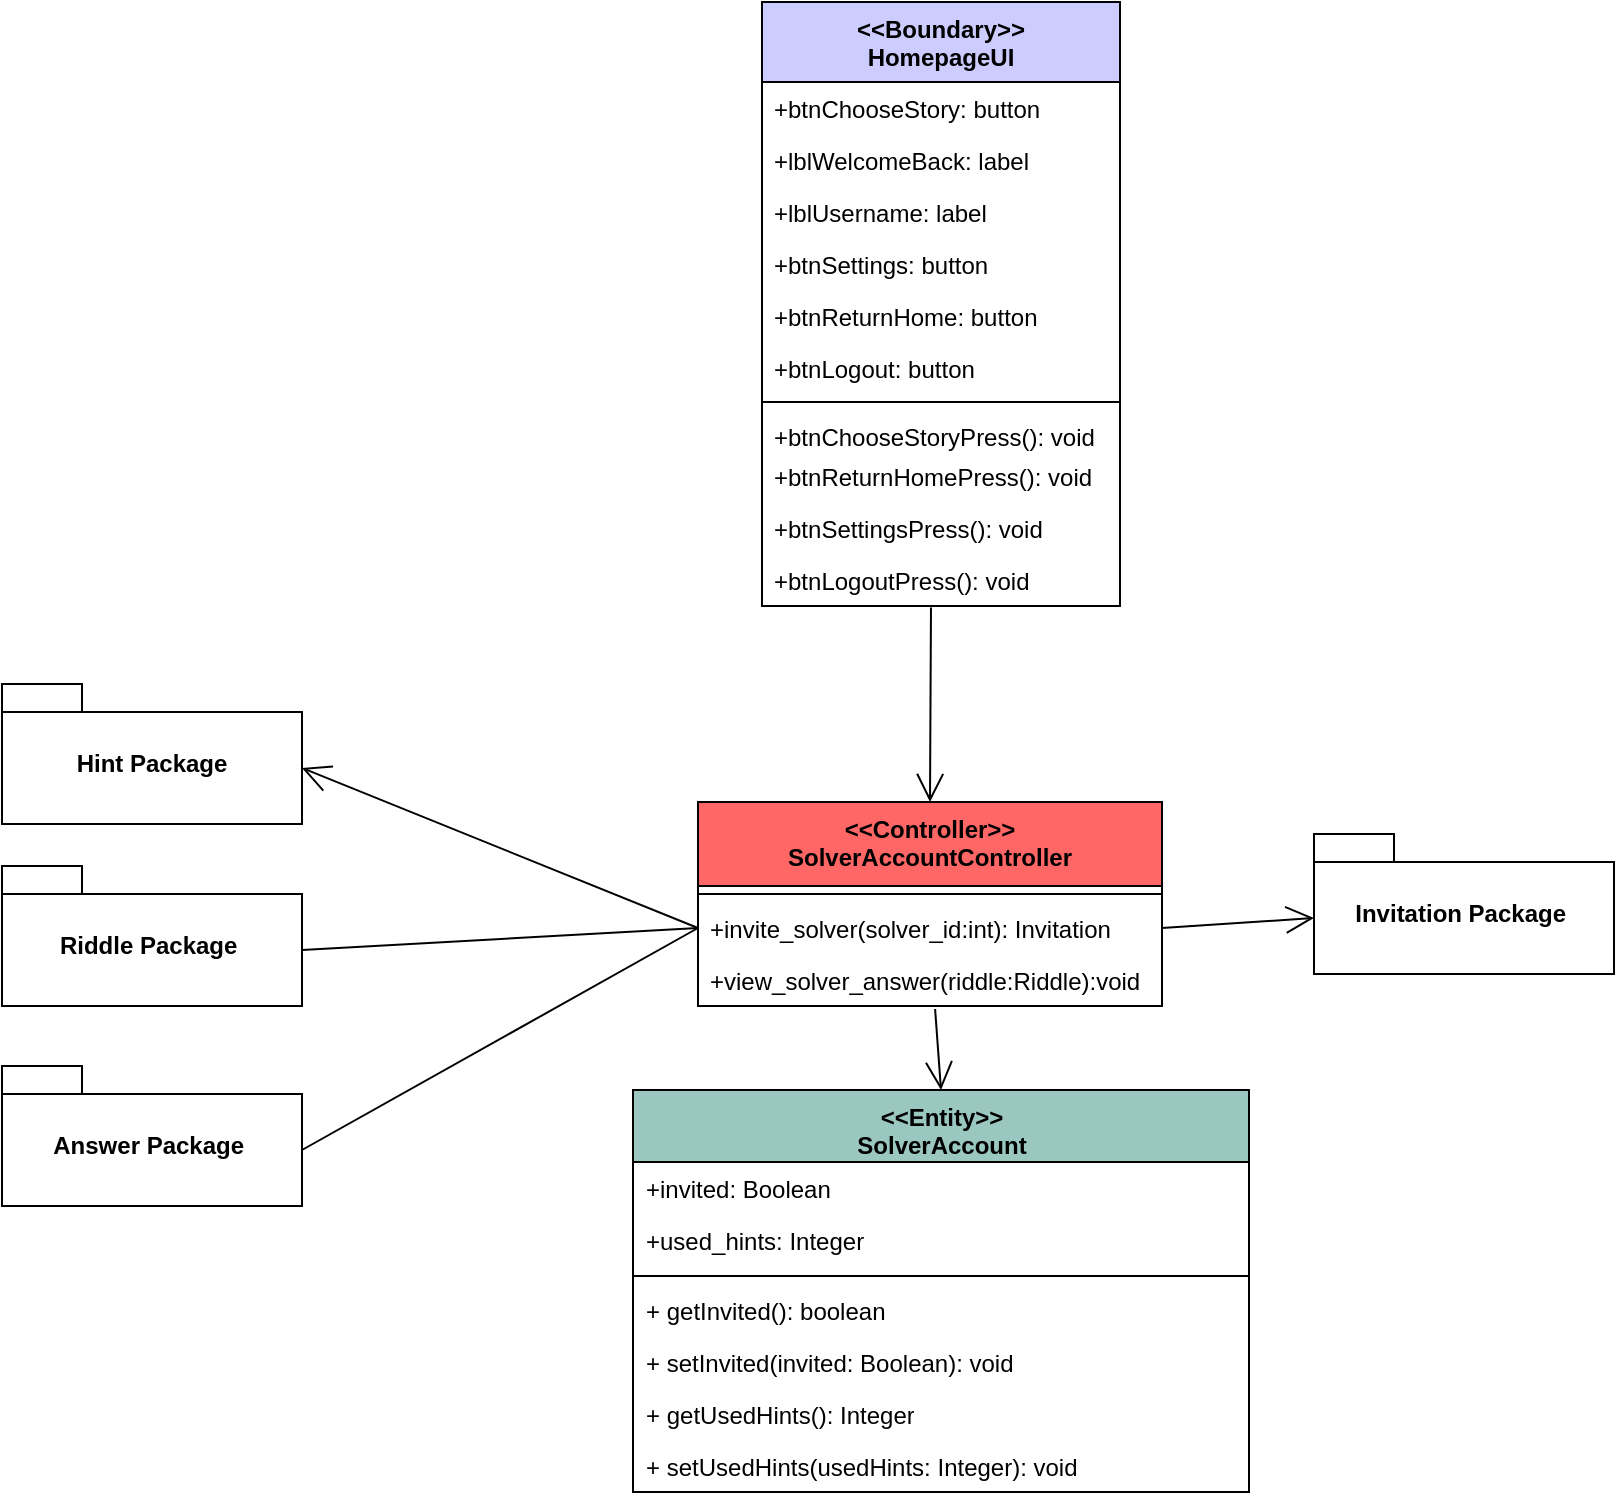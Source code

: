 <mxfile version="26.3.0">
  <diagram name="Page-1" id="CbI2m7dz6os1ifeBi94q">
    <mxGraphModel dx="7612" dy="3118" grid="1" gridSize="10" guides="1" tooltips="1" connect="1" arrows="1" fold="1" page="1" pageScale="1" pageWidth="827" pageHeight="1169" math="0" shadow="0">
      <root>
        <mxCell id="0" />
        <mxCell id="1" parent="0" />
        <mxCell id="9g64UyC_b-SblmxXg9er-1" value="&amp;lt;&amp;lt;Controller&amp;gt;&amp;gt;&lt;div&gt;SolverAccountController&lt;/div&gt;" style="swimlane;fontStyle=1;align=center;verticalAlign=top;childLayout=stackLayout;horizontal=1;startSize=42;horizontalStack=0;resizeParent=1;resizeParentMax=0;resizeLast=0;collapsible=1;marginBottom=0;whiteSpace=wrap;html=1;fillColor=#FF6666;" vertex="1" parent="1">
          <mxGeometry x="-5430" y="-1840" width="232" height="102" as="geometry" />
        </mxCell>
        <mxCell id="9g64UyC_b-SblmxXg9er-2" value="" style="line;strokeWidth=1;fillColor=none;align=left;verticalAlign=middle;spacingTop=-1;spacingLeft=3;spacingRight=3;rotatable=0;labelPosition=right;points=[];portConstraint=eastwest;strokeColor=inherit;" vertex="1" parent="9g64UyC_b-SblmxXg9er-1">
          <mxGeometry y="42" width="232" height="8" as="geometry" />
        </mxCell>
        <mxCell id="9g64UyC_b-SblmxXg9er-3" value="+invite_solver(solver_id:int): Invitation" style="text;strokeColor=none;fillColor=none;align=left;verticalAlign=top;spacingLeft=4;spacingRight=4;overflow=hidden;rotatable=0;points=[[0,0.5],[1,0.5]];portConstraint=eastwest;whiteSpace=wrap;html=1;" vertex="1" parent="9g64UyC_b-SblmxXg9er-1">
          <mxGeometry y="50" width="232" height="26" as="geometry" />
        </mxCell>
        <mxCell id="9g64UyC_b-SblmxXg9er-4" value="+view_solver_answer(riddle:Riddle):void&lt;div&gt;&lt;br&gt;&lt;/div&gt;" style="text;strokeColor=none;fillColor=none;align=left;verticalAlign=top;spacingLeft=4;spacingRight=4;overflow=hidden;rotatable=0;points=[[0,0.5],[1,0.5]];portConstraint=eastwest;whiteSpace=wrap;html=1;" vertex="1" parent="9g64UyC_b-SblmxXg9er-1">
          <mxGeometry y="76" width="232" height="26" as="geometry" />
        </mxCell>
        <mxCell id="9g64UyC_b-SblmxXg9er-5" value="" style="endArrow=none;html=1;rounded=0;align=center;verticalAlign=top;endFill=0;labelBackgroundColor=none;entryX=0;entryY=0.5;entryDx=0;entryDy=0;exitX=0;exitY=0;exitDx=150;exitDy=42;exitPerimeter=0;" edge="1" parent="1" source="9g64UyC_b-SblmxXg9er-34" target="9g64UyC_b-SblmxXg9er-3">
          <mxGeometry relative="1" as="geometry">
            <mxPoint x="-5758" y="-1786" as="sourcePoint" />
            <mxPoint x="-5406" y="-1948" as="targetPoint" />
          </mxGeometry>
        </mxCell>
        <mxCell id="9g64UyC_b-SblmxXg9er-6" value="" style="html=1;verticalAlign=bottom;labelBackgroundColor=none;endArrow=none;endFill=0;endSize=6;align=left;rounded=0;entryX=0;entryY=0.5;entryDx=0;entryDy=0;exitX=0;exitY=0;exitDx=150;exitDy=42;exitPerimeter=0;" edge="1" parent="1" source="9g64UyC_b-SblmxXg9er-33" target="9g64UyC_b-SblmxXg9er-3">
          <mxGeometry x="-1" relative="1" as="geometry">
            <mxPoint x="-5538" y="-1636" as="sourcePoint" />
            <mxPoint x="-5406" y="-1948" as="targetPoint" />
          </mxGeometry>
        </mxCell>
        <mxCell id="9g64UyC_b-SblmxXg9er-7" value="" style="endArrow=open;endFill=1;endSize=12;html=1;rounded=0;exitX=0;exitY=0.5;exitDx=0;exitDy=0;entryX=0;entryY=0;entryDx=150;entryDy=42;entryPerimeter=0;" edge="1" parent="1" source="9g64UyC_b-SblmxXg9er-3" target="9g64UyC_b-SblmxXg9er-32">
          <mxGeometry width="160" relative="1" as="geometry">
            <mxPoint x="-5296" y="-1911" as="sourcePoint" />
            <mxPoint x="-5718" y="-1846" as="targetPoint" />
            <Array as="points" />
          </mxGeometry>
        </mxCell>
        <mxCell id="9g64UyC_b-SblmxXg9er-8" value="&lt;div&gt;&amp;lt;&amp;lt;Entity&amp;gt;&amp;gt;&lt;/div&gt;SolverAccount" style="swimlane;fontStyle=1;align=center;verticalAlign=top;childLayout=stackLayout;horizontal=1;startSize=36;horizontalStack=0;resizeParent=1;resizeParentMax=0;resizeLast=0;collapsible=1;marginBottom=0;whiteSpace=wrap;html=1;fillColor=#9AC7BF;" vertex="1" parent="1">
          <mxGeometry x="-5462.5" y="-1696" width="308" height="201" as="geometry" />
        </mxCell>
        <mxCell id="9g64UyC_b-SblmxXg9er-9" value="+invited: Boolean" style="text;strokeColor=none;fillColor=none;align=left;verticalAlign=top;spacingLeft=4;spacingRight=4;overflow=hidden;rotatable=0;points=[[0,0.5],[1,0.5]];portConstraint=eastwest;whiteSpace=wrap;html=1;" vertex="1" parent="9g64UyC_b-SblmxXg9er-8">
          <mxGeometry y="36" width="308" height="26" as="geometry" />
        </mxCell>
        <mxCell id="9g64UyC_b-SblmxXg9er-10" value="+used_hints: Integer&lt;div&gt;&lt;br&gt;&lt;/div&gt;" style="text;strokeColor=none;fillColor=none;align=left;verticalAlign=top;spacingLeft=4;spacingRight=4;overflow=hidden;rotatable=0;points=[[0,0.5],[1,0.5]];portConstraint=eastwest;whiteSpace=wrap;html=1;" vertex="1" parent="9g64UyC_b-SblmxXg9er-8">
          <mxGeometry y="62" width="308" height="27" as="geometry" />
        </mxCell>
        <mxCell id="9g64UyC_b-SblmxXg9er-11" value="" style="line;strokeWidth=1;fillColor=none;align=left;verticalAlign=middle;spacingTop=-1;spacingLeft=3;spacingRight=3;rotatable=0;labelPosition=right;points=[];portConstraint=eastwest;strokeColor=inherit;" vertex="1" parent="9g64UyC_b-SblmxXg9er-8">
          <mxGeometry y="89" width="308" height="8" as="geometry" />
        </mxCell>
        <mxCell id="9g64UyC_b-SblmxXg9er-12" value="+ getInvited(): boolean" style="text;strokeColor=none;fillColor=none;align=left;verticalAlign=top;spacingLeft=4;spacingRight=4;overflow=hidden;rotatable=0;points=[[0,0.5],[1,0.5]];portConstraint=eastwest;whiteSpace=wrap;html=1;" vertex="1" parent="9g64UyC_b-SblmxXg9er-8">
          <mxGeometry y="97" width="308" height="26" as="geometry" />
        </mxCell>
        <mxCell id="9g64UyC_b-SblmxXg9er-13" value="+ setInvited(invited: Boolean): void" style="text;strokeColor=none;fillColor=none;align=left;verticalAlign=top;spacingLeft=4;spacingRight=4;overflow=hidden;rotatable=0;points=[[0,0.5],[1,0.5]];portConstraint=eastwest;whiteSpace=wrap;html=1;" vertex="1" parent="9g64UyC_b-SblmxXg9er-8">
          <mxGeometry y="123" width="308" height="26" as="geometry" />
        </mxCell>
        <mxCell id="9g64UyC_b-SblmxXg9er-14" value="+ getUsedHints(): Integer" style="text;strokeColor=none;fillColor=none;align=left;verticalAlign=top;spacingLeft=4;spacingRight=4;overflow=hidden;rotatable=0;points=[[0,0.5],[1,0.5]];portConstraint=eastwest;whiteSpace=wrap;html=1;" vertex="1" parent="9g64UyC_b-SblmxXg9er-8">
          <mxGeometry y="149" width="308" height="26" as="geometry" />
        </mxCell>
        <mxCell id="9g64UyC_b-SblmxXg9er-15" value="+ setUsedHints(usedHints: Integer): void" style="text;strokeColor=none;fillColor=none;align=left;verticalAlign=top;spacingLeft=4;spacingRight=4;overflow=hidden;rotatable=0;points=[[0,0.5],[1,0.5]];portConstraint=eastwest;whiteSpace=wrap;html=1;" vertex="1" parent="9g64UyC_b-SblmxXg9er-8">
          <mxGeometry y="175" width="308" height="26" as="geometry" />
        </mxCell>
        <mxCell id="9g64UyC_b-SblmxXg9er-16" value="" style="endArrow=open;endFill=1;endSize=12;html=1;rounded=0;entryX=0.5;entryY=0;entryDx=0;entryDy=0;exitX=0.511;exitY=1.058;exitDx=0;exitDy=0;exitPerimeter=0;" edge="1" parent="1" source="9g64UyC_b-SblmxXg9er-4" target="9g64UyC_b-SblmxXg9er-8">
          <mxGeometry width="160" relative="1" as="geometry">
            <mxPoint x="-5398" y="-1696" as="sourcePoint" />
            <mxPoint x="-5287" y="-2092" as="targetPoint" />
            <Array as="points" />
          </mxGeometry>
        </mxCell>
        <mxCell id="9g64UyC_b-SblmxXg9er-17" value="" style="endArrow=open;endFill=1;endSize=12;html=1;rounded=0;exitX=1;exitY=0.5;exitDx=0;exitDy=0;entryX=0;entryY=0;entryDx=0;entryDy=42;entryPerimeter=0;" edge="1" parent="1" source="9g64UyC_b-SblmxXg9er-3" target="9g64UyC_b-SblmxXg9er-30">
          <mxGeometry width="160" relative="1" as="geometry">
            <mxPoint x="-5148" y="-1876" as="sourcePoint" />
            <mxPoint x="-5098" y="-1777" as="targetPoint" />
            <Array as="points" />
          </mxGeometry>
        </mxCell>
        <mxCell id="9g64UyC_b-SblmxXg9er-18" value="&amp;lt;&amp;lt;Boundary&amp;gt;&amp;gt;&lt;div&gt;HomepageUI&lt;/div&gt;" style="swimlane;fontStyle=1;align=center;verticalAlign=top;childLayout=stackLayout;horizontal=1;startSize=40;horizontalStack=0;resizeParent=1;resizeParentMax=0;resizeLast=0;collapsible=1;marginBottom=0;whiteSpace=wrap;html=1;fillColor=#CCCCFF;" vertex="1" parent="1">
          <mxGeometry x="-5398" y="-2240" width="179" height="302" as="geometry" />
        </mxCell>
        <mxCell id="9g64UyC_b-SblmxXg9er-19" value="+btnChooseStory: button" style="text;strokeColor=none;fillColor=none;align=left;verticalAlign=top;spacingLeft=4;spacingRight=4;overflow=hidden;rotatable=0;points=[[0,0.5],[1,0.5]];portConstraint=eastwest;whiteSpace=wrap;html=1;" vertex="1" parent="9g64UyC_b-SblmxXg9er-18">
          <mxGeometry y="40" width="179" height="26" as="geometry" />
        </mxCell>
        <mxCell id="9g64UyC_b-SblmxXg9er-20" value="+lblWelcomeBack: label" style="text;strokeColor=none;fillColor=none;align=left;verticalAlign=top;spacingLeft=4;spacingRight=4;overflow=hidden;rotatable=0;points=[[0,0.5],[1,0.5]];portConstraint=eastwest;whiteSpace=wrap;html=1;" vertex="1" parent="9g64UyC_b-SblmxXg9er-18">
          <mxGeometry y="66" width="179" height="26" as="geometry" />
        </mxCell>
        <mxCell id="9g64UyC_b-SblmxXg9er-21" value="+lblUsername: label&lt;span style=&quot;color: rgba(0, 0, 0, 0); font-family: monospace; font-size: 0px; text-wrap-mode: nowrap;&quot;&gt;%3CmxGraphModel%3E%3Croot%3E%3CmxCell%20id%3D%220%22%2F%3E%3CmxCell%20id%3D%221%22%20parent%3D%220%22%2F%3E%3CmxCell%20id%3D%222%22%20value%3D%22%2BbtnChooseStory%3A%20button%22%20style%3D%22text%3BstrokeColor%3Dnone%3BfillColor%3Dnone%3Balign%3Dleft%3BverticalAlign%3Dtop%3BspacingLeft%3D4%3BspacingRight%3D4%3Boverflow%3Dhidden%3Brotatable%3D0%3Bpoints%3D%5B%5B0%2C0.5%5D%2C%5B1%2C0.5%5D%5D%3BportConstraint%3Deastwest%3BwhiteSpace%3Dwrap%3Bhtml%3D1%3B%22%20vertex%3D%221%22%20parent%3D%221%22%3E%3CmxGeometry%20x%3D%22-3540%22%20y%3D%22-1824%22%20width%3D%22179%22%20height%3D%2226%22%20as%3D%22geometry%22%2F%3E%3C%2FmxCell%3E%3C%2Froot%3E%3C%2FmxGraphModel%3E&lt;/span&gt;" style="text;strokeColor=none;fillColor=none;align=left;verticalAlign=top;spacingLeft=4;spacingRight=4;overflow=hidden;rotatable=0;points=[[0,0.5],[1,0.5]];portConstraint=eastwest;whiteSpace=wrap;html=1;" vertex="1" parent="9g64UyC_b-SblmxXg9er-18">
          <mxGeometry y="92" width="179" height="26" as="geometry" />
        </mxCell>
        <mxCell id="9g64UyC_b-SblmxXg9er-22" value="+btnSettings: button" style="text;strokeColor=none;fillColor=none;align=left;verticalAlign=top;spacingLeft=4;spacingRight=4;overflow=hidden;rotatable=0;points=[[0,0.5],[1,0.5]];portConstraint=eastwest;whiteSpace=wrap;html=1;" vertex="1" parent="9g64UyC_b-SblmxXg9er-18">
          <mxGeometry y="118" width="179" height="26" as="geometry" />
        </mxCell>
        <mxCell id="9g64UyC_b-SblmxXg9er-23" value="+btnReturnHome: button" style="text;strokeColor=none;fillColor=none;align=left;verticalAlign=top;spacingLeft=4;spacingRight=4;overflow=hidden;rotatable=0;points=[[0,0.5],[1,0.5]];portConstraint=eastwest;whiteSpace=wrap;html=1;" vertex="1" parent="9g64UyC_b-SblmxXg9er-18">
          <mxGeometry y="144" width="179" height="26" as="geometry" />
        </mxCell>
        <mxCell id="9g64UyC_b-SblmxXg9er-24" value="+btnLogout: button" style="text;strokeColor=none;fillColor=none;align=left;verticalAlign=top;spacingLeft=4;spacingRight=4;overflow=hidden;rotatable=0;points=[[0,0.5],[1,0.5]];portConstraint=eastwest;whiteSpace=wrap;html=1;" vertex="1" parent="9g64UyC_b-SblmxXg9er-18">
          <mxGeometry y="170" width="179" height="26" as="geometry" />
        </mxCell>
        <mxCell id="9g64UyC_b-SblmxXg9er-25" value="" style="line;strokeWidth=1;fillColor=none;align=left;verticalAlign=middle;spacingTop=-1;spacingLeft=3;spacingRight=3;rotatable=0;labelPosition=right;points=[];portConstraint=eastwest;strokeColor=inherit;" vertex="1" parent="9g64UyC_b-SblmxXg9er-18">
          <mxGeometry y="196" width="179" height="8" as="geometry" />
        </mxCell>
        <mxCell id="9g64UyC_b-SblmxXg9er-26" value="+btnChooseStoryPress(): void" style="text;strokeColor=none;fillColor=none;align=left;verticalAlign=top;spacingLeft=4;spacingRight=4;overflow=hidden;rotatable=0;points=[[0,0.5],[1,0.5]];portConstraint=eastwest;whiteSpace=wrap;html=1;" vertex="1" parent="9g64UyC_b-SblmxXg9er-18">
          <mxGeometry y="204" width="179" height="20" as="geometry" />
        </mxCell>
        <mxCell id="9g64UyC_b-SblmxXg9er-27" value="+btnReturnHomePress(): void" style="text;strokeColor=none;fillColor=none;align=left;verticalAlign=top;spacingLeft=4;spacingRight=4;overflow=hidden;rotatable=0;points=[[0,0.5],[1,0.5]];portConstraint=eastwest;whiteSpace=wrap;html=1;" vertex="1" parent="9g64UyC_b-SblmxXg9er-18">
          <mxGeometry y="224" width="179" height="26" as="geometry" />
        </mxCell>
        <mxCell id="9g64UyC_b-SblmxXg9er-28" value="+btnSettingsPress(): void" style="text;strokeColor=none;fillColor=none;align=left;verticalAlign=top;spacingLeft=4;spacingRight=4;overflow=hidden;rotatable=0;points=[[0,0.5],[1,0.5]];portConstraint=eastwest;whiteSpace=wrap;html=1;" vertex="1" parent="9g64UyC_b-SblmxXg9er-18">
          <mxGeometry y="250" width="179" height="26" as="geometry" />
        </mxCell>
        <mxCell id="9g64UyC_b-SblmxXg9er-29" value="+btnLogoutPress(): void" style="text;strokeColor=none;fillColor=none;align=left;verticalAlign=top;spacingLeft=4;spacingRight=4;overflow=hidden;rotatable=0;points=[[0,0.5],[1,0.5]];portConstraint=eastwest;whiteSpace=wrap;html=1;" vertex="1" parent="9g64UyC_b-SblmxXg9er-18">
          <mxGeometry y="276" width="179" height="26" as="geometry" />
        </mxCell>
        <mxCell id="9g64UyC_b-SblmxXg9er-30" value="Invitation Package&amp;nbsp;" style="shape=folder;fontStyle=1;spacingTop=10;tabWidth=40;tabHeight=14;tabPosition=left;html=1;whiteSpace=wrap;" vertex="1" parent="1">
          <mxGeometry x="-5122" y="-1824" width="150" height="70" as="geometry" />
        </mxCell>
        <mxCell id="9g64UyC_b-SblmxXg9er-31" value="" style="endArrow=open;endFill=1;endSize=12;html=1;rounded=0;entryX=0.5;entryY=0;entryDx=0;entryDy=0;exitX=0.472;exitY=1.03;exitDx=0;exitDy=0;exitPerimeter=0;" edge="1" parent="1" source="9g64UyC_b-SblmxXg9er-29" target="9g64UyC_b-SblmxXg9er-1">
          <mxGeometry width="160" relative="1" as="geometry">
            <mxPoint x="-5301" y="-1637" as="sourcePoint" />
            <mxPoint x="-5301" y="-1723" as="targetPoint" />
            <Array as="points" />
          </mxGeometry>
        </mxCell>
        <mxCell id="9g64UyC_b-SblmxXg9er-32" value="Hint Package" style="shape=folder;fontStyle=1;spacingTop=10;tabWidth=40;tabHeight=14;tabPosition=left;html=1;whiteSpace=wrap;" vertex="1" parent="1">
          <mxGeometry x="-5778" y="-1899" width="150" height="70" as="geometry" />
        </mxCell>
        <mxCell id="9g64UyC_b-SblmxXg9er-33" value="Answer Package&amp;nbsp;" style="shape=folder;fontStyle=1;spacingTop=10;tabWidth=40;tabHeight=14;tabPosition=left;html=1;whiteSpace=wrap;" vertex="1" parent="1">
          <mxGeometry x="-5778" y="-1708" width="150" height="70" as="geometry" />
        </mxCell>
        <mxCell id="9g64UyC_b-SblmxXg9er-34" value="Riddle Package&amp;nbsp;" style="shape=folder;fontStyle=1;spacingTop=10;tabWidth=40;tabHeight=14;tabPosition=left;html=1;whiteSpace=wrap;" vertex="1" parent="1">
          <mxGeometry x="-5778" y="-1808" width="150" height="70" as="geometry" />
        </mxCell>
      </root>
    </mxGraphModel>
  </diagram>
</mxfile>
